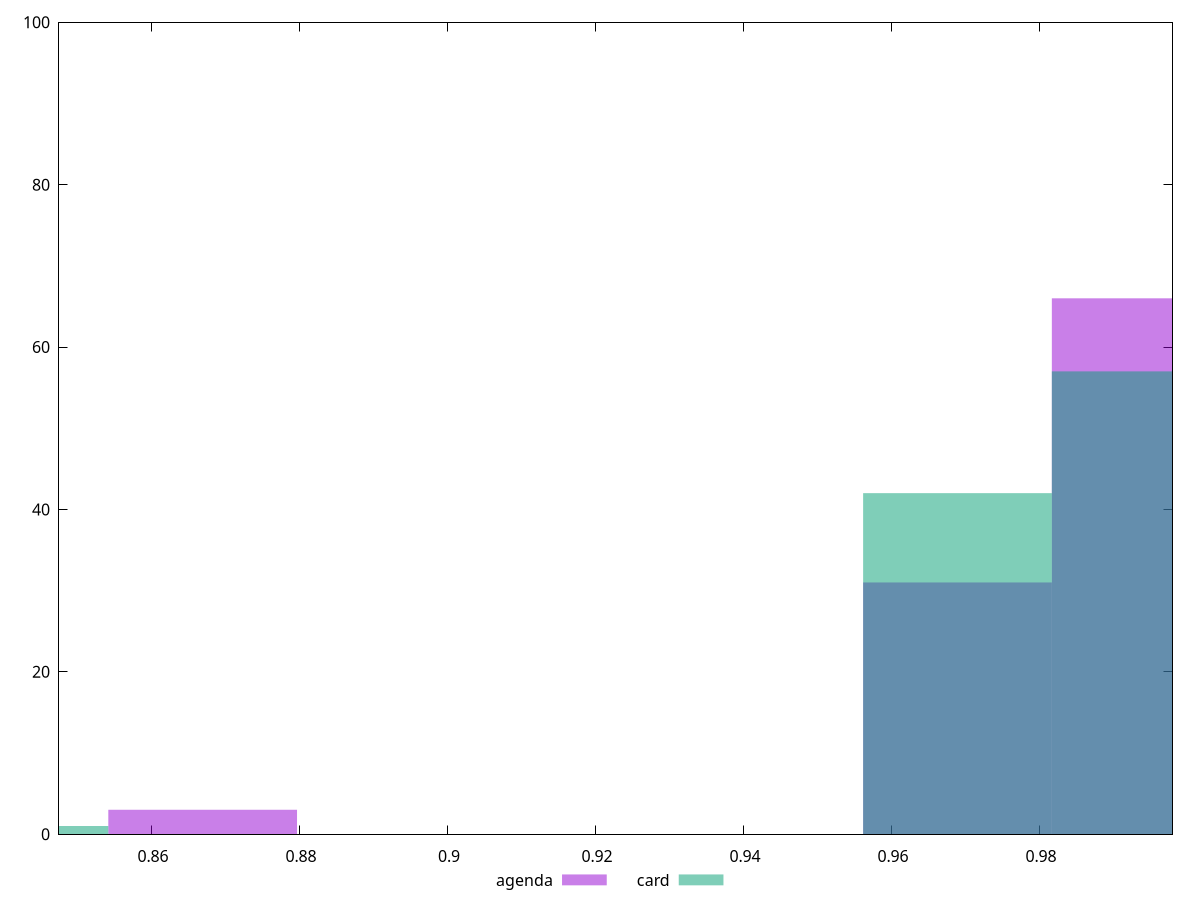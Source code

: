 reset

$agenda <<EOF
0.9944680263147527 66
0.968968846152836 31
0.866972125505169 3
EOF

$card <<EOF
0.8414729453432523 1
0.9944680263147527 57
0.968968846152836 42
EOF

set key outside below
set boxwidth 0.025499180161916737
set xrange [0.8475587552842134:0.9980231261711547]
set yrange [0:100]
set trange [0:100]
set style fill transparent solid 0.5 noborder
set terminal svg size 640, 500 enhanced background rgb 'white'
set output "reports/report_00032_2021-02-25T10-28-15.087Z/meta/pScore/comparison/histogram/1_vs_2.svg"

plot $agenda title "agenda" with boxes, \
     $card title "card" with boxes

reset
